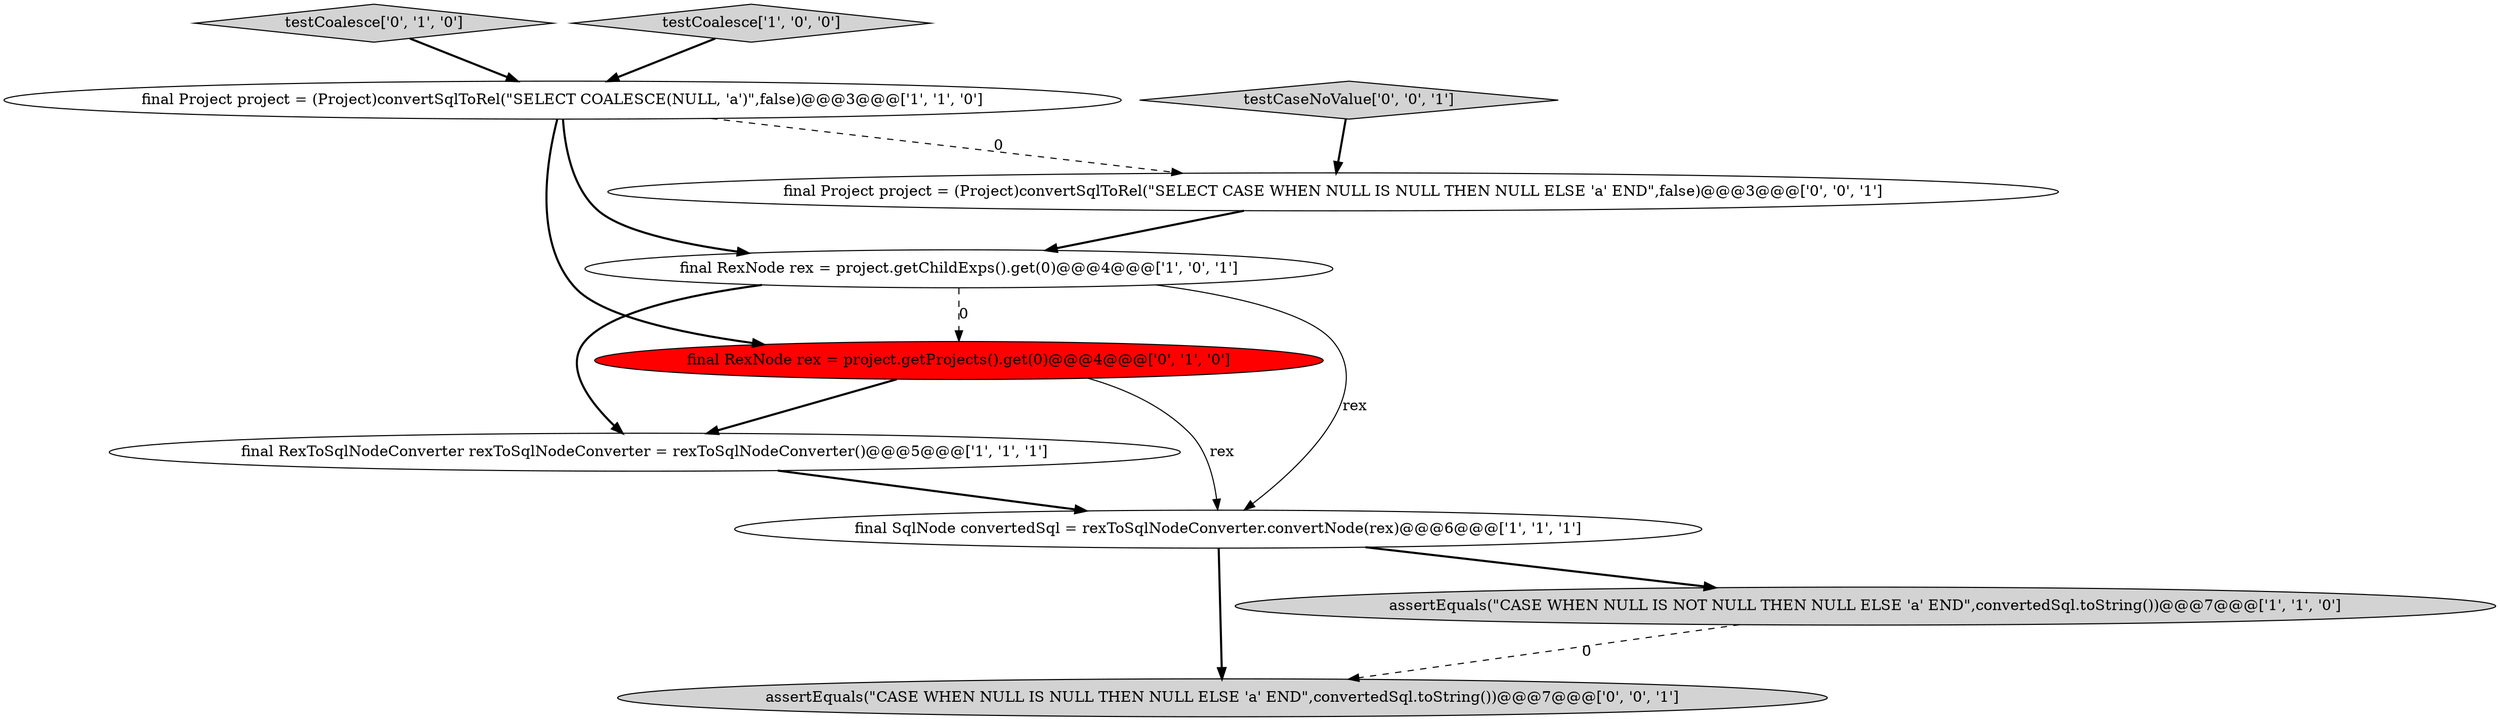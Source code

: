 digraph {
2 [style = filled, label = "final RexToSqlNodeConverter rexToSqlNodeConverter = rexToSqlNodeConverter()@@@5@@@['1', '1', '1']", fillcolor = white, shape = ellipse image = "AAA0AAABBB1BBB"];
8 [style = filled, label = "testCaseNoValue['0', '0', '1']", fillcolor = lightgray, shape = diamond image = "AAA0AAABBB3BBB"];
1 [style = filled, label = "final SqlNode convertedSql = rexToSqlNodeConverter.convertNode(rex)@@@6@@@['1', '1', '1']", fillcolor = white, shape = ellipse image = "AAA0AAABBB1BBB"];
0 [style = filled, label = "final RexNode rex = project.getChildExps().get(0)@@@4@@@['1', '0', '1']", fillcolor = white, shape = ellipse image = "AAA0AAABBB1BBB"];
7 [style = filled, label = "testCoalesce['0', '1', '0']", fillcolor = lightgray, shape = diamond image = "AAA0AAABBB2BBB"];
4 [style = filled, label = "assertEquals(\"CASE WHEN NULL IS NOT NULL THEN NULL ELSE 'a' END\",convertedSql.toString())@@@7@@@['1', '1', '0']", fillcolor = lightgray, shape = ellipse image = "AAA0AAABBB1BBB"];
9 [style = filled, label = "assertEquals(\"CASE WHEN NULL IS NULL THEN NULL ELSE 'a' END\",convertedSql.toString())@@@7@@@['0', '0', '1']", fillcolor = lightgray, shape = ellipse image = "AAA0AAABBB3BBB"];
3 [style = filled, label = "final Project project = (Project)convertSqlToRel(\"SELECT COALESCE(NULL, 'a')\",false)@@@3@@@['1', '1', '0']", fillcolor = white, shape = ellipse image = "AAA0AAABBB1BBB"];
6 [style = filled, label = "final RexNode rex = project.getProjects().get(0)@@@4@@@['0', '1', '0']", fillcolor = red, shape = ellipse image = "AAA1AAABBB2BBB"];
10 [style = filled, label = "final Project project = (Project)convertSqlToRel(\"SELECT CASE WHEN NULL IS NULL THEN NULL ELSE 'a' END\",false)@@@3@@@['0', '0', '1']", fillcolor = white, shape = ellipse image = "AAA0AAABBB3BBB"];
5 [style = filled, label = "testCoalesce['1', '0', '0']", fillcolor = lightgray, shape = diamond image = "AAA0AAABBB1BBB"];
5->3 [style = bold, label=""];
10->0 [style = bold, label=""];
3->6 [style = bold, label=""];
1->4 [style = bold, label=""];
1->9 [style = bold, label=""];
8->10 [style = bold, label=""];
0->6 [style = dashed, label="0"];
3->10 [style = dashed, label="0"];
4->9 [style = dashed, label="0"];
6->1 [style = solid, label="rex"];
2->1 [style = bold, label=""];
7->3 [style = bold, label=""];
3->0 [style = bold, label=""];
0->2 [style = bold, label=""];
0->1 [style = solid, label="rex"];
6->2 [style = bold, label=""];
}
